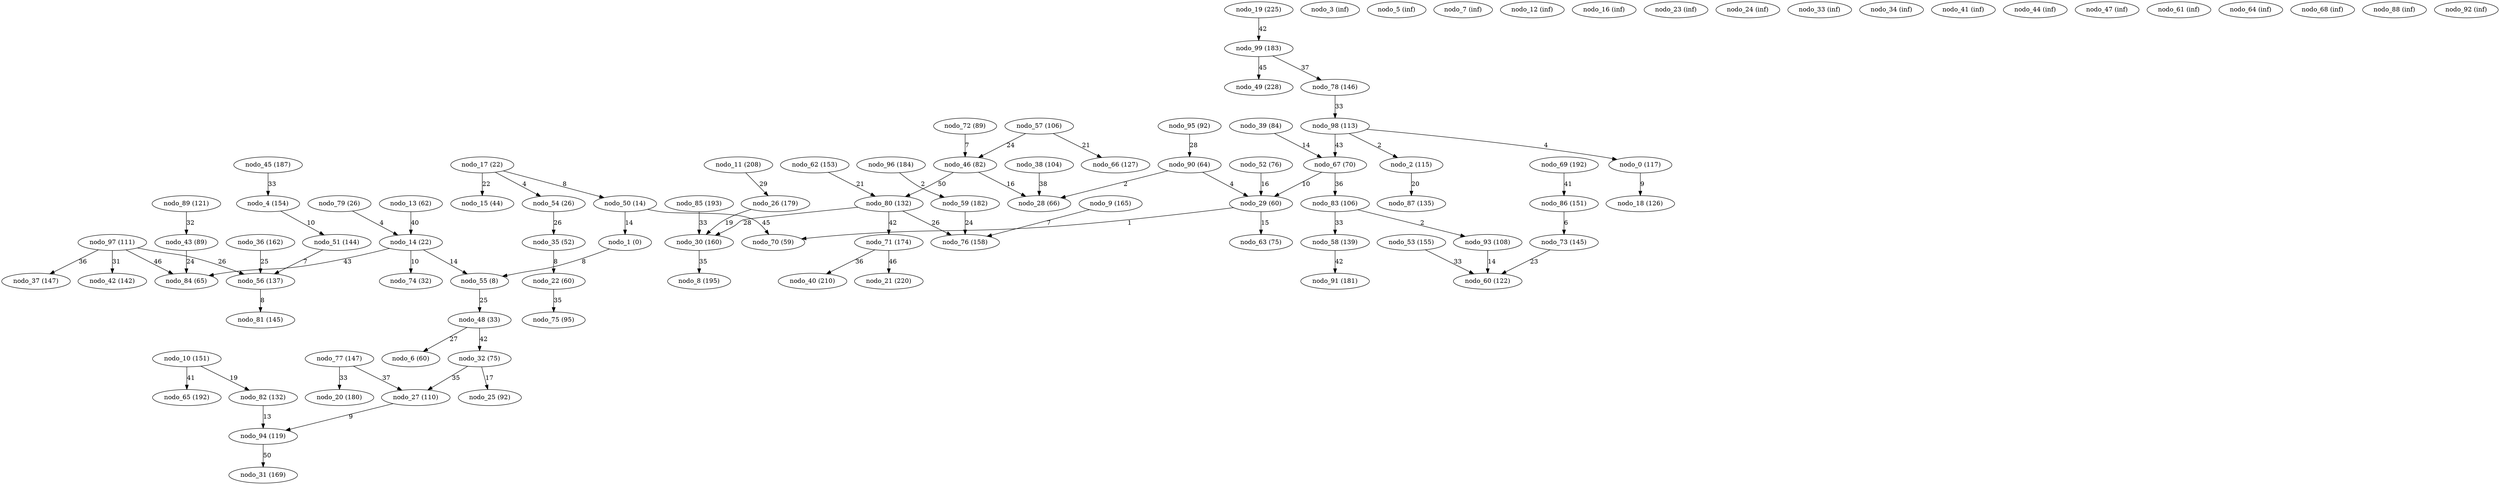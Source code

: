 digraph grafoErdosRenyi_n_100_m_100_Dijkstra__source_1 {
"nodo_0 (117)";
"nodo_1 (0)";
"nodo_2 (115)";
"nodo_3 (inf)";
"nodo_4 (154)";
"nodo_5 (inf)";
"nodo_6 (60)";
"nodo_7 (inf)";
"nodo_8 (195)";
"nodo_9 (165)";
"nodo_10 (151)";
"nodo_11 (208)";
"nodo_12 (inf)";
"nodo_13 (62)";
"nodo_14 (22)";
"nodo_15 (44)";
"nodo_16 (inf)";
"nodo_17 (22)";
"nodo_18 (126)";
"nodo_19 (225)";
"nodo_20 (180)";
"nodo_21 (220)";
"nodo_22 (60)";
"nodo_23 (inf)";
"nodo_24 (inf)";
"nodo_25 (92)";
"nodo_26 (179)";
"nodo_27 (110)";
"nodo_28 (66)";
"nodo_29 (60)";
"nodo_30 (160)";
"nodo_31 (169)";
"nodo_32 (75)";
"nodo_33 (inf)";
"nodo_34 (inf)";
"nodo_35 (52)";
"nodo_36 (162)";
"nodo_37 (147)";
"nodo_38 (104)";
"nodo_39 (84)";
"nodo_40 (210)";
"nodo_41 (inf)";
"nodo_42 (142)";
"nodo_43 (89)";
"nodo_44 (inf)";
"nodo_45 (187)";
"nodo_46 (82)";
"nodo_47 (inf)";
"nodo_48 (33)";
"nodo_49 (228)";
"nodo_50 (14)";
"nodo_51 (144)";
"nodo_52 (76)";
"nodo_53 (155)";
"nodo_54 (26)";
"nodo_55 (8)";
"nodo_56 (137)";
"nodo_57 (106)";
"nodo_58 (139)";
"nodo_59 (182)";
"nodo_60 (122)";
"nodo_61 (inf)";
"nodo_62 (153)";
"nodo_63 (75)";
"nodo_64 (inf)";
"nodo_65 (192)";
"nodo_66 (127)";
"nodo_67 (70)";
"nodo_68 (inf)";
"nodo_69 (192)";
"nodo_70 (59)";
"nodo_71 (174)";
"nodo_72 (89)";
"nodo_73 (145)";
"nodo_74 (32)";
"nodo_75 (95)";
"nodo_76 (158)";
"nodo_77 (147)";
"nodo_78 (146)";
"nodo_79 (26)";
"nodo_80 (132)";
"nodo_81 (145)";
"nodo_82 (132)";
"nodo_83 (106)";
"nodo_84 (65)";
"nodo_85 (193)";
"nodo_86 (151)";
"nodo_87 (135)";
"nodo_88 (inf)";
"nodo_89 (121)";
"nodo_90 (64)";
"nodo_91 (181)";
"nodo_92 (inf)";
"nodo_93 (108)";
"nodo_94 (119)";
"nodo_95 (92)";
"nodo_96 (184)";
"nodo_97 (111)";
"nodo_98 (113)";
"nodo_99 (183)";
"nodo_98 (113)" -> "nodo_0 (117)" [label=4 weight=4];
"nodo_98 (113)" -> "nodo_2 (115)" [label=2 weight=2];
"nodo_4 (154)" -> "nodo_51 (144)" [label=10 weight=10];
"nodo_48 (33)" -> "nodo_6 (60)" [label=27 weight=27];
"nodo_30 (160)" -> "nodo_8 (195)" [label=35 weight=35];
"nodo_9 (165)" -> "nodo_76 (158)" [label=7 weight=7];
"nodo_10 (151)" -> "nodo_82 (132)" [label=19 weight=19];
"nodo_11 (208)" -> "nodo_26 (179)" [label=29 weight=29];
"nodo_13 (62)" -> "nodo_14 (22)" [label=40 weight=40];
"nodo_14 (22)" -> "nodo_55 (8)" [label=14 weight=14];
"nodo_17 (22)" -> "nodo_15 (44)" [label=22 weight=22];
"nodo_17 (22)" -> "nodo_50 (14)" [label=8 weight=8];
"nodo_0 (117)" -> "nodo_18 (126)" [label=9 weight=9];
"nodo_19 (225)" -> "nodo_99 (183)" [label=42 weight=42];
"nodo_77 (147)" -> "nodo_20 (180)" [label=33 weight=33];
"nodo_71 (174)" -> "nodo_21 (220)" [label=46 weight=46];
"nodo_35 (52)" -> "nodo_22 (60)" [label=8 weight=8];
"nodo_32 (75)" -> "nodo_25 (92)" [label=17 weight=17];
"nodo_26 (179)" -> "nodo_30 (160)" [label=19 weight=19];
"nodo_32 (75)" -> "nodo_27 (110)" [label=35 weight=35];
"nodo_90 (64)" -> "nodo_28 (66)" [label=2 weight=2];
"nodo_29 (60)" -> "nodo_70 (59)" [label=1 weight=1];
"nodo_80 (132)" -> "nodo_30 (160)" [label=28 weight=28];
"nodo_94 (119)" -> "nodo_31 (169)" [label=50 weight=50];
"nodo_48 (33)" -> "nodo_32 (75)" [label=42 weight=42];
"nodo_54 (26)" -> "nodo_35 (52)" [label=26 weight=26];
"nodo_36 (162)" -> "nodo_56 (137)" [label=25 weight=25];
"nodo_97 (111)" -> "nodo_37 (147)" [label=36 weight=36];
"nodo_38 (104)" -> "nodo_28 (66)" [label=38 weight=38];
"nodo_39 (84)" -> "nodo_67 (70)" [label=14 weight=14];
"nodo_71 (174)" -> "nodo_40 (210)" [label=36 weight=36];
"nodo_97 (111)" -> "nodo_42 (142)" [label=31 weight=31];
"nodo_43 (89)" -> "nodo_84 (65)" [label=24 weight=24];
"nodo_45 (187)" -> "nodo_4 (154)" [label=33 weight=33];
"nodo_46 (82)" -> "nodo_28 (66)" [label=16 weight=16];
"nodo_55 (8)" -> "nodo_48 (33)" [label=25 weight=25];
"nodo_99 (183)" -> "nodo_49 (228)" [label=45 weight=45];
"nodo_50 (14)" -> "nodo_1 (0)" [label=14 weight=14];
"nodo_51 (144)" -> "nodo_56 (137)" [label=7 weight=7];
"nodo_52 (76)" -> "nodo_29 (60)" [label=16 weight=16];
"nodo_53 (155)" -> "nodo_60 (122)" [label=33 weight=33];
"nodo_17 (22)" -> "nodo_54 (26)" [label=4 weight=4];
"nodo_1 (0)" -> "nodo_55 (8)" [label=8 weight=8];
"nodo_97 (111)" -> "nodo_56 (137)" [label=26 weight=26];
"nodo_57 (106)" -> "nodo_46 (82)" [label=24 weight=24];
"nodo_83 (106)" -> "nodo_58 (139)" [label=33 weight=33];
"nodo_59 (182)" -> "nodo_76 (158)" [label=24 weight=24];
"nodo_93 (108)" -> "nodo_60 (122)" [label=14 weight=14];
"nodo_62 (153)" -> "nodo_80 (132)" [label=21 weight=21];
"nodo_29 (60)" -> "nodo_63 (75)" [label=15 weight=15];
"nodo_10 (151)" -> "nodo_65 (192)" [label=41 weight=41];
"nodo_57 (106)" -> "nodo_66 (127)" [label=21 weight=21];
"nodo_67 (70)" -> "nodo_29 (60)" [label=10 weight=10];
"nodo_69 (192)" -> "nodo_86 (151)" [label=41 weight=41];
"nodo_50 (14)" -> "nodo_70 (59)" [label=45 weight=45];
"nodo_80 (132)" -> "nodo_71 (174)" [label=42 weight=42];
"nodo_72 (89)" -> "nodo_46 (82)" [label=7 weight=7];
"nodo_73 (145)" -> "nodo_60 (122)" [label=23 weight=23];
"nodo_14 (22)" -> "nodo_74 (32)" [label=10 weight=10];
"nodo_22 (60)" -> "nodo_75 (95)" [label=35 weight=35];
"nodo_80 (132)" -> "nodo_76 (158)" [label=26 weight=26];
"nodo_77 (147)" -> "nodo_27 (110)" [label=37 weight=37];
"nodo_78 (146)" -> "nodo_98 (113)" [label=33 weight=33];
"nodo_79 (26)" -> "nodo_14 (22)" [label=4 weight=4];
"nodo_46 (82)" -> "nodo_80 (132)" [label=50 weight=50];
"nodo_56 (137)" -> "nodo_81 (145)" [label=8 weight=8];
"nodo_82 (132)" -> "nodo_94 (119)" [label=13 weight=13];
"nodo_67 (70)" -> "nodo_83 (106)" [label=36 weight=36];
"nodo_14 (22)" -> "nodo_84 (65)" [label=43 weight=43];
"nodo_85 (193)" -> "nodo_30 (160)" [label=33 weight=33];
"nodo_86 (151)" -> "nodo_73 (145)" [label=6 weight=6];
"nodo_2 (115)" -> "nodo_87 (135)" [label=20 weight=20];
"nodo_89 (121)" -> "nodo_43 (89)" [label=32 weight=32];
"nodo_90 (64)" -> "nodo_29 (60)" [label=4 weight=4];
"nodo_58 (139)" -> "nodo_91 (181)" [label=42 weight=42];
"nodo_83 (106)" -> "nodo_93 (108)" [label=2 weight=2];
"nodo_27 (110)" -> "nodo_94 (119)" [label=9 weight=9];
"nodo_95 (92)" -> "nodo_90 (64)" [label=28 weight=28];
"nodo_96 (184)" -> "nodo_59 (182)" [label=2 weight=2];
"nodo_97 (111)" -> "nodo_84 (65)" [label=46 weight=46];
"nodo_98 (113)" -> "nodo_67 (70)" [label=43 weight=43];
"nodo_99 (183)" -> "nodo_78 (146)" [label=37 weight=37];
}